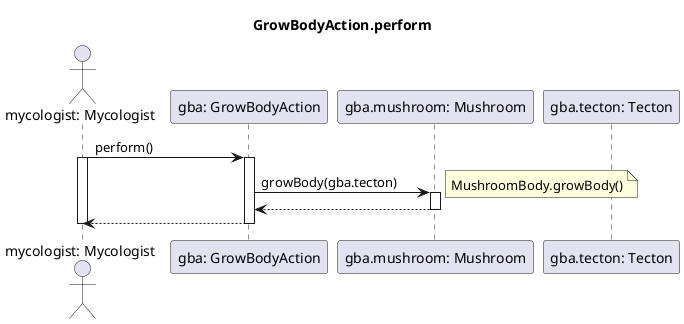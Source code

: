 @startuml Grow Body Action
title GrowBodyAction.perform

actor "mycologist: Mycologist" as mycologist
participant "gba: GrowBodyAction" as gba
participant "gba.mushroom: Mushroom" as m
participant "gba.tecton: Tecton" as t

mycologist -> gba: perform()
activate mycologist
activate gba

gba -> m: growBody(gba.tecton)
activate m
note right: MushroomBody.growBody()

m --> gba
deactivate m

mycologist <-- gba
deactivate gba
deactivate mycologist

@enduml